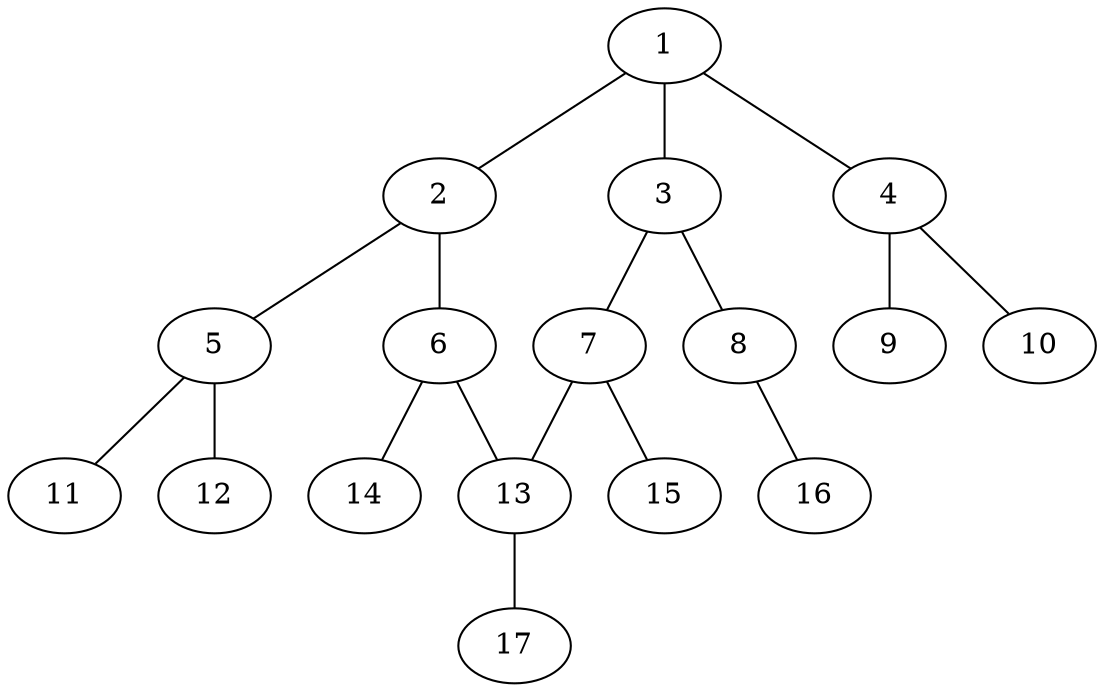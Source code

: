 graph molecule_559 {
	1	 [chem=C];
	2	 [chem=C];
	1 -- 2	 [valence=1];
	3	 [chem=C];
	1 -- 3	 [valence=2];
	4	 [chem=N];
	1 -- 4	 [valence=1];
	5	 [chem=N];
	2 -- 5	 [valence=1];
	6	 [chem=C];
	2 -- 6	 [valence=2];
	7	 [chem=C];
	3 -- 7	 [valence=1];
	8	 [chem=O];
	3 -- 8	 [valence=1];
	9	 [chem=O];
	4 -- 9	 [valence=2];
	10	 [chem=O];
	4 -- 10	 [valence=1];
	11	 [chem=O];
	5 -- 11	 [valence=2];
	12	 [chem=O];
	5 -- 12	 [valence=1];
	13	 [chem=C];
	6 -- 13	 [valence=1];
	14	 [chem=H];
	6 -- 14	 [valence=1];
	7 -- 13	 [valence=2];
	15	 [chem=H];
	7 -- 15	 [valence=1];
	16	 [chem=H];
	8 -- 16	 [valence=1];
	17	 [chem=H];
	13 -- 17	 [valence=1];
}
